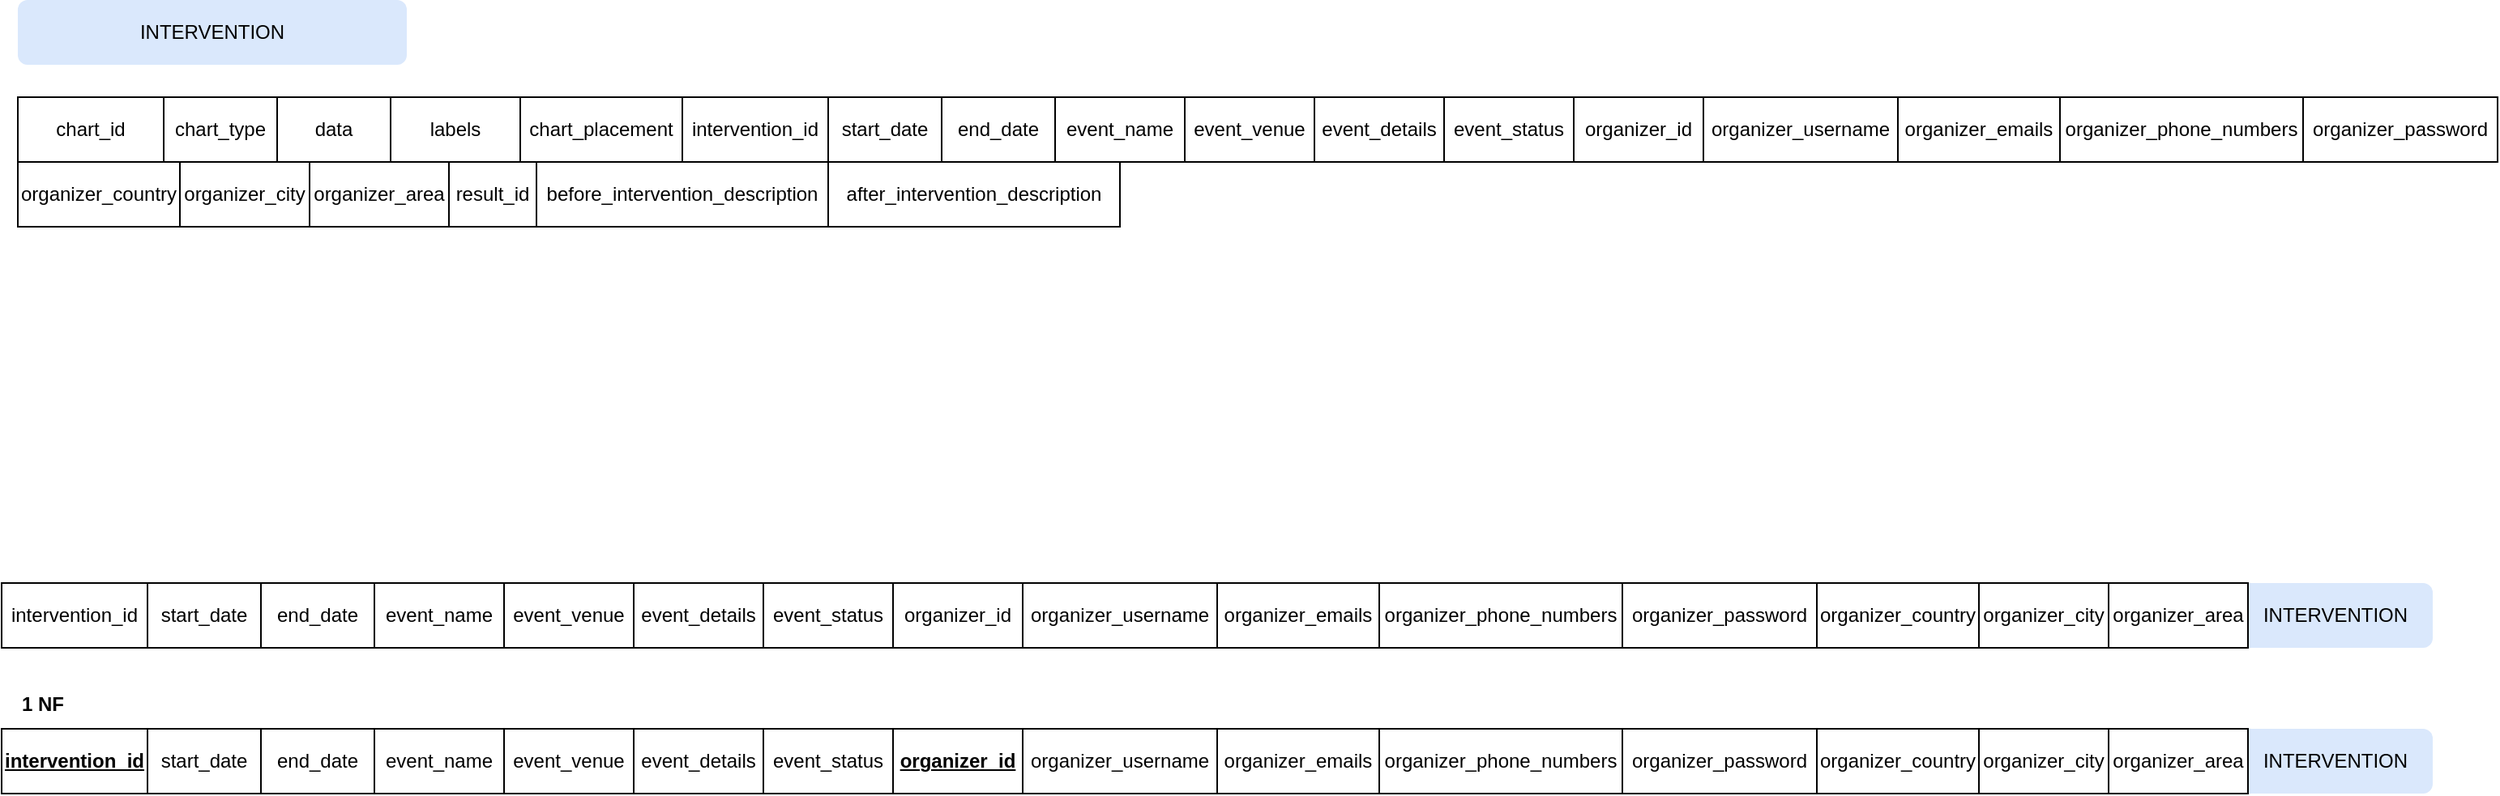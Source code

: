 <mxfile version="24.2.3" type="github">
  <diagram name="Page-1" id="BUNKWT5Qqu0lzgFFmWvQ">
    <mxGraphModel dx="733" dy="751" grid="1" gridSize="10" guides="1" tooltips="1" connect="1" arrows="1" fold="1" page="1" pageScale="1" pageWidth="1654" pageHeight="1169" math="0" shadow="0">
      <root>
        <mxCell id="0" />
        <mxCell id="1" parent="0" />
        <mxCell id="BMht20Ln3k7jBjvpvkgt-50" value="INTERVENTION" style="rounded=1;whiteSpace=wrap;html=1;fillColor=#dae8fc;strokeColor=none;" vertex="1" parent="1">
          <mxGeometry x="1420" y="400" width="120" height="40" as="geometry" />
        </mxCell>
        <mxCell id="BMht20Ln3k7jBjvpvkgt-17" value="INTERVENTION" style="rounded=1;whiteSpace=wrap;html=1;fillColor=#dae8fc;strokeColor=none;" vertex="1" parent="1">
          <mxGeometry x="50" y="40" width="240" height="40" as="geometry" />
        </mxCell>
        <mxCell id="BMht20Ln3k7jBjvpvkgt-1" value="intervention_id" style="rounded=0;whiteSpace=wrap;html=1;" vertex="1" parent="1">
          <mxGeometry x="40" y="400" width="90" height="40" as="geometry" />
        </mxCell>
        <mxCell id="BMht20Ln3k7jBjvpvkgt-2" value="start_date" style="rounded=0;whiteSpace=wrap;html=1;" vertex="1" parent="1">
          <mxGeometry x="130" y="400" width="70" height="40" as="geometry" />
        </mxCell>
        <mxCell id="BMht20Ln3k7jBjvpvkgt-3" value="end_date" style="rounded=0;whiteSpace=wrap;html=1;" vertex="1" parent="1">
          <mxGeometry x="200" y="400" width="70" height="40" as="geometry" />
        </mxCell>
        <mxCell id="BMht20Ln3k7jBjvpvkgt-4" value="event_name" style="rounded=0;whiteSpace=wrap;html=1;" vertex="1" parent="1">
          <mxGeometry x="270" y="400" width="80" height="40" as="geometry" />
        </mxCell>
        <mxCell id="BMht20Ln3k7jBjvpvkgt-5" value="event_venue" style="rounded=0;whiteSpace=wrap;html=1;" vertex="1" parent="1">
          <mxGeometry x="350" y="400" width="80" height="40" as="geometry" />
        </mxCell>
        <mxCell id="BMht20Ln3k7jBjvpvkgt-6" value="event_details" style="rounded=0;whiteSpace=wrap;html=1;" vertex="1" parent="1">
          <mxGeometry x="430" y="400" width="80" height="40" as="geometry" />
        </mxCell>
        <mxCell id="BMht20Ln3k7jBjvpvkgt-7" value="event_status" style="rounded=0;whiteSpace=wrap;html=1;" vertex="1" parent="1">
          <mxGeometry x="510" y="400" width="80" height="40" as="geometry" />
        </mxCell>
        <mxCell id="BMht20Ln3k7jBjvpvkgt-8" value="organizer_id" style="rounded=0;whiteSpace=wrap;html=1;" vertex="1" parent="1">
          <mxGeometry x="590" y="400" width="80" height="40" as="geometry" />
        </mxCell>
        <mxCell id="BMht20Ln3k7jBjvpvkgt-9" value="organizer_username" style="rounded=0;whiteSpace=wrap;html=1;" vertex="1" parent="1">
          <mxGeometry x="670" y="400" width="120" height="40" as="geometry" />
        </mxCell>
        <mxCell id="BMht20Ln3k7jBjvpvkgt-10" value="organizer_emails" style="rounded=0;whiteSpace=wrap;html=1;" vertex="1" parent="1">
          <mxGeometry x="790" y="400" width="100" height="40" as="geometry" />
        </mxCell>
        <mxCell id="BMht20Ln3k7jBjvpvkgt-11" value="organizer_phone_numbers" style="rounded=0;whiteSpace=wrap;html=1;" vertex="1" parent="1">
          <mxGeometry x="890" y="400" width="150" height="40" as="geometry" />
        </mxCell>
        <mxCell id="BMht20Ln3k7jBjvpvkgt-12" value="organizer_password" style="rounded=0;whiteSpace=wrap;html=1;" vertex="1" parent="1">
          <mxGeometry x="1040" y="400" width="120" height="40" as="geometry" />
        </mxCell>
        <mxCell id="BMht20Ln3k7jBjvpvkgt-13" value="organizer_country" style="rounded=0;whiteSpace=wrap;html=1;" vertex="1" parent="1">
          <mxGeometry x="1160" y="400" width="100" height="40" as="geometry" />
        </mxCell>
        <mxCell id="BMht20Ln3k7jBjvpvkgt-14" value="organizer_city" style="rounded=0;whiteSpace=wrap;html=1;" vertex="1" parent="1">
          <mxGeometry x="1260" y="400" width="80" height="40" as="geometry" />
        </mxCell>
        <mxCell id="BMht20Ln3k7jBjvpvkgt-15" value="organizer_area" style="rounded=0;whiteSpace=wrap;html=1;" vertex="1" parent="1">
          <mxGeometry x="1340" y="400" width="86" height="40" as="geometry" />
        </mxCell>
        <mxCell id="BMht20Ln3k7jBjvpvkgt-18" value="&lt;b&gt;1 NF&lt;/b&gt;" style="text;html=1;align=center;verticalAlign=middle;resizable=0;points=[];autosize=1;strokeColor=none;fillColor=none;" vertex="1" parent="1">
          <mxGeometry x="40" y="460" width="50" height="30" as="geometry" />
        </mxCell>
        <mxCell id="BMht20Ln3k7jBjvpvkgt-19" value="INTERVENTION" style="rounded=1;whiteSpace=wrap;html=1;fillColor=#dae8fc;strokeColor=none;" vertex="1" parent="1">
          <mxGeometry x="1420" y="490" width="120" height="40" as="geometry" />
        </mxCell>
        <mxCell id="BMht20Ln3k7jBjvpvkgt-20" value="intervention_id" style="rounded=0;whiteSpace=wrap;html=1;fontStyle=5" vertex="1" parent="1">
          <mxGeometry x="40" y="490" width="90" height="40" as="geometry" />
        </mxCell>
        <mxCell id="BMht20Ln3k7jBjvpvkgt-21" value="start_date" style="rounded=0;whiteSpace=wrap;html=1;" vertex="1" parent="1">
          <mxGeometry x="130" y="490" width="70" height="40" as="geometry" />
        </mxCell>
        <mxCell id="BMht20Ln3k7jBjvpvkgt-22" value="end_date" style="rounded=0;whiteSpace=wrap;html=1;" vertex="1" parent="1">
          <mxGeometry x="200" y="490" width="70" height="40" as="geometry" />
        </mxCell>
        <mxCell id="BMht20Ln3k7jBjvpvkgt-23" value="event_name" style="rounded=0;whiteSpace=wrap;html=1;" vertex="1" parent="1">
          <mxGeometry x="270" y="490" width="80" height="40" as="geometry" />
        </mxCell>
        <mxCell id="BMht20Ln3k7jBjvpvkgt-24" value="event_venue" style="rounded=0;whiteSpace=wrap;html=1;" vertex="1" parent="1">
          <mxGeometry x="350" y="490" width="80" height="40" as="geometry" />
        </mxCell>
        <mxCell id="BMht20Ln3k7jBjvpvkgt-25" value="event_details" style="rounded=0;whiteSpace=wrap;html=1;" vertex="1" parent="1">
          <mxGeometry x="430" y="490" width="80" height="40" as="geometry" />
        </mxCell>
        <mxCell id="BMht20Ln3k7jBjvpvkgt-26" value="event_status" style="rounded=0;whiteSpace=wrap;html=1;" vertex="1" parent="1">
          <mxGeometry x="510" y="490" width="80" height="40" as="geometry" />
        </mxCell>
        <mxCell id="BMht20Ln3k7jBjvpvkgt-27" value="organizer_id" style="rounded=0;whiteSpace=wrap;html=1;fontStyle=5" vertex="1" parent="1">
          <mxGeometry x="590" y="490" width="80" height="40" as="geometry" />
        </mxCell>
        <mxCell id="BMht20Ln3k7jBjvpvkgt-28" value="organizer_username" style="rounded=0;whiteSpace=wrap;html=1;" vertex="1" parent="1">
          <mxGeometry x="670" y="490" width="120" height="40" as="geometry" />
        </mxCell>
        <mxCell id="BMht20Ln3k7jBjvpvkgt-29" value="organizer_emails" style="rounded=0;whiteSpace=wrap;html=1;" vertex="1" parent="1">
          <mxGeometry x="790" y="490" width="100" height="40" as="geometry" />
        </mxCell>
        <mxCell id="BMht20Ln3k7jBjvpvkgt-30" value="organizer_phone_numbers" style="rounded=0;whiteSpace=wrap;html=1;" vertex="1" parent="1">
          <mxGeometry x="890" y="490" width="150" height="40" as="geometry" />
        </mxCell>
        <mxCell id="BMht20Ln3k7jBjvpvkgt-31" value="organizer_password" style="rounded=0;whiteSpace=wrap;html=1;" vertex="1" parent="1">
          <mxGeometry x="1040" y="490" width="120" height="40" as="geometry" />
        </mxCell>
        <mxCell id="BMht20Ln3k7jBjvpvkgt-32" value="organizer_country" style="rounded=0;whiteSpace=wrap;html=1;" vertex="1" parent="1">
          <mxGeometry x="1160" y="490" width="100" height="40" as="geometry" />
        </mxCell>
        <mxCell id="BMht20Ln3k7jBjvpvkgt-33" value="organizer_city" style="rounded=0;whiteSpace=wrap;html=1;" vertex="1" parent="1">
          <mxGeometry x="1260" y="490" width="80" height="40" as="geometry" />
        </mxCell>
        <mxCell id="BMht20Ln3k7jBjvpvkgt-34" value="organizer_area" style="rounded=0;whiteSpace=wrap;html=1;" vertex="1" parent="1">
          <mxGeometry x="1340" y="490" width="86" height="40" as="geometry" />
        </mxCell>
        <mxCell id="BMht20Ln3k7jBjvpvkgt-35" value="chart_id" style="rounded=0;whiteSpace=wrap;html=1;" vertex="1" parent="1">
          <mxGeometry x="50" y="100" width="90" height="40" as="geometry" />
        </mxCell>
        <mxCell id="BMht20Ln3k7jBjvpvkgt-36" value="chart_type" style="rounded=0;whiteSpace=wrap;html=1;" vertex="1" parent="1">
          <mxGeometry x="140" y="100" width="70" height="40" as="geometry" />
        </mxCell>
        <mxCell id="BMht20Ln3k7jBjvpvkgt-37" value="data" style="rounded=0;whiteSpace=wrap;html=1;" vertex="1" parent="1">
          <mxGeometry x="210" y="100" width="70" height="40" as="geometry" />
        </mxCell>
        <mxCell id="BMht20Ln3k7jBjvpvkgt-38" value="labels" style="rounded=0;whiteSpace=wrap;html=1;" vertex="1" parent="1">
          <mxGeometry x="280" y="100" width="80" height="40" as="geometry" />
        </mxCell>
        <mxCell id="BMht20Ln3k7jBjvpvkgt-39" value="chart_placement" style="rounded=0;whiteSpace=wrap;html=1;" vertex="1" parent="1">
          <mxGeometry x="360" y="100" width="100" height="40" as="geometry" />
        </mxCell>
        <mxCell id="BMht20Ln3k7jBjvpvkgt-51" value="intervention_id" style="rounded=0;whiteSpace=wrap;html=1;" vertex="1" parent="1">
          <mxGeometry x="460" y="100" width="90" height="40" as="geometry" />
        </mxCell>
        <mxCell id="BMht20Ln3k7jBjvpvkgt-52" value="start_date" style="rounded=0;whiteSpace=wrap;html=1;" vertex="1" parent="1">
          <mxGeometry x="550" y="100" width="70" height="40" as="geometry" />
        </mxCell>
        <mxCell id="BMht20Ln3k7jBjvpvkgt-53" value="end_date" style="rounded=0;whiteSpace=wrap;html=1;" vertex="1" parent="1">
          <mxGeometry x="620" y="100" width="70" height="40" as="geometry" />
        </mxCell>
        <mxCell id="BMht20Ln3k7jBjvpvkgt-54" value="event_name" style="rounded=0;whiteSpace=wrap;html=1;" vertex="1" parent="1">
          <mxGeometry x="690" y="100" width="80" height="40" as="geometry" />
        </mxCell>
        <mxCell id="BMht20Ln3k7jBjvpvkgt-55" value="event_venue" style="rounded=0;whiteSpace=wrap;html=1;" vertex="1" parent="1">
          <mxGeometry x="770" y="100" width="80" height="40" as="geometry" />
        </mxCell>
        <mxCell id="BMht20Ln3k7jBjvpvkgt-56" value="event_details" style="rounded=0;whiteSpace=wrap;html=1;" vertex="1" parent="1">
          <mxGeometry x="850" y="100" width="80" height="40" as="geometry" />
        </mxCell>
        <mxCell id="BMht20Ln3k7jBjvpvkgt-57" value="event_status" style="rounded=0;whiteSpace=wrap;html=1;" vertex="1" parent="1">
          <mxGeometry x="930" y="100" width="80" height="40" as="geometry" />
        </mxCell>
        <mxCell id="BMht20Ln3k7jBjvpvkgt-58" value="organizer_id" style="rounded=0;whiteSpace=wrap;html=1;" vertex="1" parent="1">
          <mxGeometry x="1010" y="100" width="80" height="40" as="geometry" />
        </mxCell>
        <mxCell id="BMht20Ln3k7jBjvpvkgt-59" value="organizer_username" style="rounded=0;whiteSpace=wrap;html=1;" vertex="1" parent="1">
          <mxGeometry x="1090" y="100" width="120" height="40" as="geometry" />
        </mxCell>
        <mxCell id="BMht20Ln3k7jBjvpvkgt-60" value="organizer_emails" style="rounded=0;whiteSpace=wrap;html=1;" vertex="1" parent="1">
          <mxGeometry x="1210" y="100" width="100" height="40" as="geometry" />
        </mxCell>
        <mxCell id="BMht20Ln3k7jBjvpvkgt-61" value="organizer_phone_numbers" style="rounded=0;whiteSpace=wrap;html=1;" vertex="1" parent="1">
          <mxGeometry x="1310" y="100" width="150" height="40" as="geometry" />
        </mxCell>
        <mxCell id="BMht20Ln3k7jBjvpvkgt-62" value="organizer_password" style="rounded=0;whiteSpace=wrap;html=1;" vertex="1" parent="1">
          <mxGeometry x="1460" y="100" width="120" height="40" as="geometry" />
        </mxCell>
        <mxCell id="BMht20Ln3k7jBjvpvkgt-63" value="organizer_country" style="rounded=0;whiteSpace=wrap;html=1;" vertex="1" parent="1">
          <mxGeometry x="50" y="140" width="100" height="40" as="geometry" />
        </mxCell>
        <mxCell id="BMht20Ln3k7jBjvpvkgt-64" value="organizer_city" style="rounded=0;whiteSpace=wrap;html=1;" vertex="1" parent="1">
          <mxGeometry x="150" y="140" width="80" height="40" as="geometry" />
        </mxCell>
        <mxCell id="BMht20Ln3k7jBjvpvkgt-65" value="organizer_area" style="rounded=0;whiteSpace=wrap;html=1;" vertex="1" parent="1">
          <mxGeometry x="230" y="140" width="86" height="40" as="geometry" />
        </mxCell>
        <mxCell id="BMht20Ln3k7jBjvpvkgt-66" value="result_id" style="rounded=0;whiteSpace=wrap;html=1;" vertex="1" parent="1">
          <mxGeometry x="316" y="140" width="54" height="40" as="geometry" />
        </mxCell>
        <mxCell id="BMht20Ln3k7jBjvpvkgt-67" value="before_intervention_description" style="rounded=0;whiteSpace=wrap;html=1;" vertex="1" parent="1">
          <mxGeometry x="370" y="140" width="180" height="40" as="geometry" />
        </mxCell>
        <mxCell id="BMht20Ln3k7jBjvpvkgt-68" value="after_intervention_description" style="rounded=0;whiteSpace=wrap;html=1;" vertex="1" parent="1">
          <mxGeometry x="550" y="140" width="180" height="40" as="geometry" />
        </mxCell>
      </root>
    </mxGraphModel>
  </diagram>
</mxfile>
